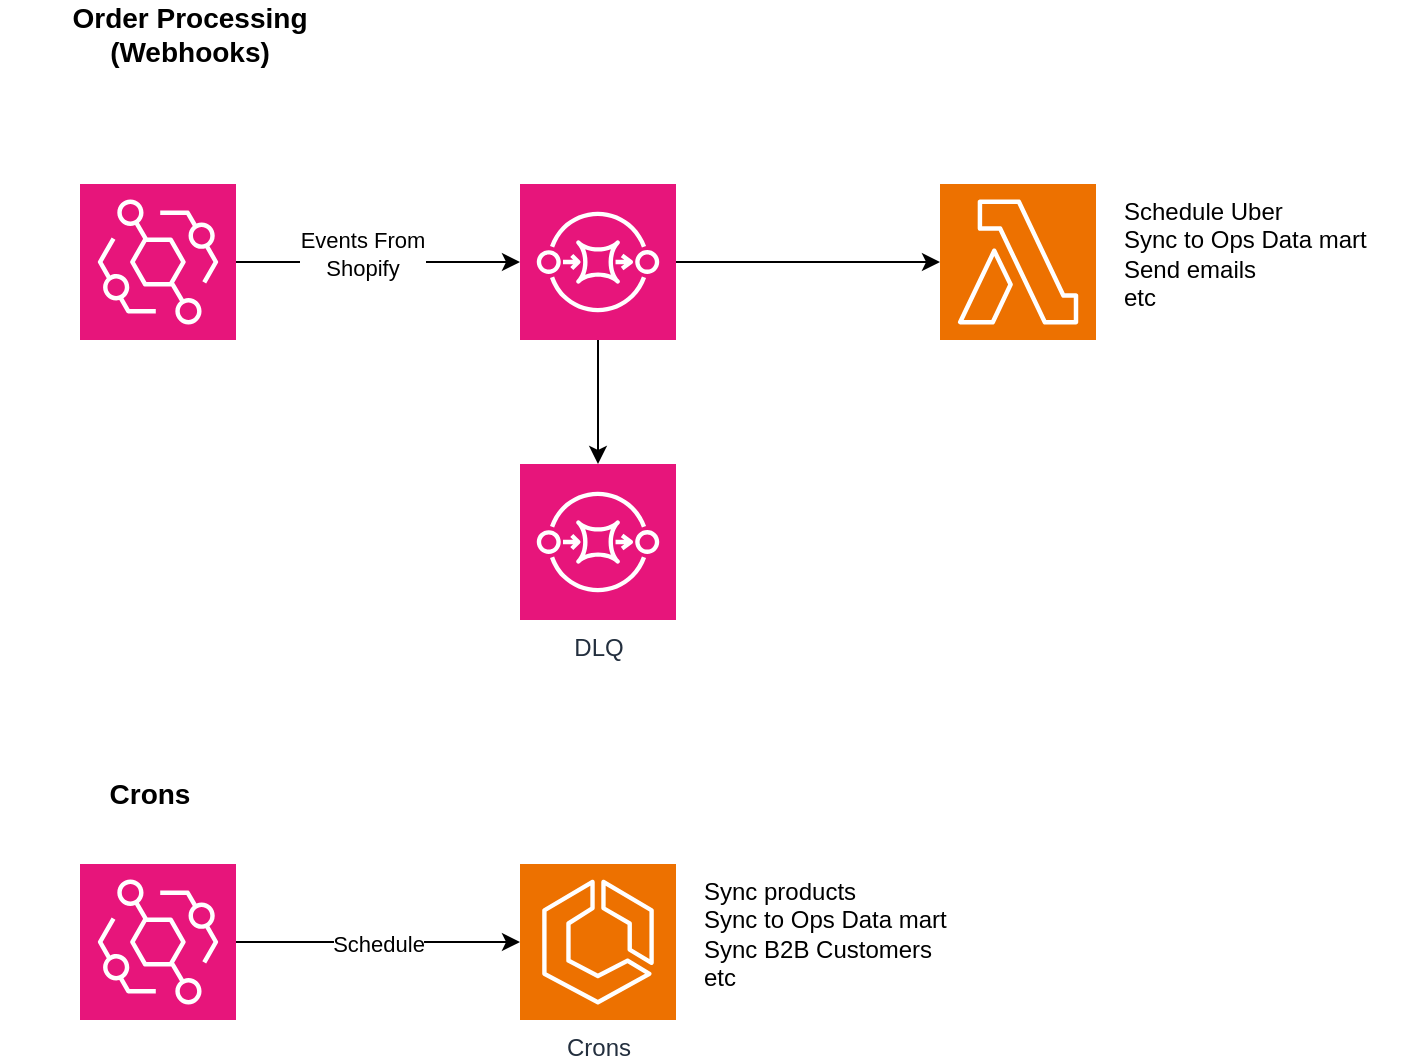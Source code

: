 <mxfile version="26.0.5">
  <diagram name="Page-1" id="9_rbXQzbuap2uXvsenaV">
    <mxGraphModel dx="1562" dy="789" grid="1" gridSize="10" guides="1" tooltips="1" connect="1" arrows="1" fold="1" page="1" pageScale="1" pageWidth="850" pageHeight="1100" math="0" shadow="0">
      <root>
        <mxCell id="0" />
        <mxCell id="1" parent="0" />
        <mxCell id="aOHqKR-cxFEY5PxNS0s0-2" value="&lt;font style=&quot;font-size: 14px;&quot;&gt;&lt;b&gt;Order Processing (Webhooks)&lt;/b&gt;&lt;/font&gt;" style="text;html=1;align=center;verticalAlign=middle;whiteSpace=wrap;rounded=0;" vertex="1" parent="1">
          <mxGeometry x="60" y="50" width="150" height="30" as="geometry" />
        </mxCell>
        <mxCell id="aOHqKR-cxFEY5PxNS0s0-3" value="" style="sketch=0;points=[[0,0,0],[0.25,0,0],[0.5,0,0],[0.75,0,0],[1,0,0],[0,1,0],[0.25,1,0],[0.5,1,0],[0.75,1,0],[1,1,0],[0,0.25,0],[0,0.5,0],[0,0.75,0],[1,0.25,0],[1,0.5,0],[1,0.75,0]];outlineConnect=0;fontColor=#232F3E;fillColor=#E7157B;strokeColor=#ffffff;dashed=0;verticalLabelPosition=bottom;verticalAlign=top;align=center;html=1;fontSize=12;fontStyle=0;aspect=fixed;shape=mxgraph.aws4.resourceIcon;resIcon=mxgraph.aws4.eventbridge;" vertex="1" parent="1">
          <mxGeometry x="80" y="140" width="78" height="78" as="geometry" />
        </mxCell>
        <mxCell id="aOHqKR-cxFEY5PxNS0s0-9" style="edgeStyle=orthogonalEdgeStyle;rounded=0;orthogonalLoop=1;jettySize=auto;html=1;" edge="1" parent="1" source="aOHqKR-cxFEY5PxNS0s0-4" target="aOHqKR-cxFEY5PxNS0s0-5">
          <mxGeometry relative="1" as="geometry" />
        </mxCell>
        <mxCell id="aOHqKR-cxFEY5PxNS0s0-4" value="" style="sketch=0;points=[[0,0,0],[0.25,0,0],[0.5,0,0],[0.75,0,0],[1,0,0],[0,1,0],[0.25,1,0],[0.5,1,0],[0.75,1,0],[1,1,0],[0,0.25,0],[0,0.5,0],[0,0.75,0],[1,0.25,0],[1,0.5,0],[1,0.75,0]];outlineConnect=0;fontColor=#232F3E;fillColor=#E7157B;strokeColor=#ffffff;dashed=0;verticalLabelPosition=bottom;verticalAlign=top;align=center;html=1;fontSize=12;fontStyle=0;aspect=fixed;shape=mxgraph.aws4.resourceIcon;resIcon=mxgraph.aws4.sqs;" vertex="1" parent="1">
          <mxGeometry x="300" y="140" width="78" height="78" as="geometry" />
        </mxCell>
        <mxCell id="aOHqKR-cxFEY5PxNS0s0-5" value="DLQ" style="sketch=0;points=[[0,0,0],[0.25,0,0],[0.5,0,0],[0.75,0,0],[1,0,0],[0,1,0],[0.25,1,0],[0.5,1,0],[0.75,1,0],[1,1,0],[0,0.25,0],[0,0.5,0],[0,0.75,0],[1,0.25,0],[1,0.5,0],[1,0.75,0]];outlineConnect=0;fontColor=#232F3E;fillColor=#E7157B;strokeColor=#ffffff;dashed=0;verticalLabelPosition=bottom;verticalAlign=top;align=center;html=1;fontSize=12;fontStyle=0;aspect=fixed;shape=mxgraph.aws4.resourceIcon;resIcon=mxgraph.aws4.sqs;" vertex="1" parent="1">
          <mxGeometry x="300" y="280" width="78" height="78" as="geometry" />
        </mxCell>
        <mxCell id="aOHqKR-cxFEY5PxNS0s0-6" value="" style="sketch=0;points=[[0,0,0],[0.25,0,0],[0.5,0,0],[0.75,0,0],[1,0,0],[0,1,0],[0.25,1,0],[0.5,1,0],[0.75,1,0],[1,1,0],[0,0.25,0],[0,0.5,0],[0,0.75,0],[1,0.25,0],[1,0.5,0],[1,0.75,0]];outlineConnect=0;fontColor=#232F3E;fillColor=#ED7100;strokeColor=#ffffff;dashed=0;verticalLabelPosition=bottom;verticalAlign=top;align=center;html=1;fontSize=12;fontStyle=0;aspect=fixed;shape=mxgraph.aws4.resourceIcon;resIcon=mxgraph.aws4.lambda;" vertex="1" parent="1">
          <mxGeometry x="510" y="140" width="78" height="78" as="geometry" />
        </mxCell>
        <mxCell id="aOHqKR-cxFEY5PxNS0s0-7" style="edgeStyle=orthogonalEdgeStyle;rounded=0;orthogonalLoop=1;jettySize=auto;html=1;entryX=0;entryY=0.5;entryDx=0;entryDy=0;entryPerimeter=0;" edge="1" parent="1" source="aOHqKR-cxFEY5PxNS0s0-3" target="aOHqKR-cxFEY5PxNS0s0-4">
          <mxGeometry relative="1" as="geometry" />
        </mxCell>
        <mxCell id="aOHqKR-cxFEY5PxNS0s0-18" value="Events From&lt;div&gt;Shopify&lt;/div&gt;" style="edgeLabel;html=1;align=center;verticalAlign=middle;resizable=0;points=[];" vertex="1" connectable="0" parent="aOHqKR-cxFEY5PxNS0s0-7">
          <mxGeometry x="-0.11" y="4" relative="1" as="geometry">
            <mxPoint as="offset" />
          </mxGeometry>
        </mxCell>
        <mxCell id="aOHqKR-cxFEY5PxNS0s0-8" style="edgeStyle=orthogonalEdgeStyle;rounded=0;orthogonalLoop=1;jettySize=auto;html=1;entryX=0;entryY=0.5;entryDx=0;entryDy=0;entryPerimeter=0;" edge="1" parent="1" source="aOHqKR-cxFEY5PxNS0s0-4" target="aOHqKR-cxFEY5PxNS0s0-6">
          <mxGeometry relative="1" as="geometry" />
        </mxCell>
        <mxCell id="aOHqKR-cxFEY5PxNS0s0-10" value="&lt;span style=&quot;font-size: 14px;&quot;&gt;&lt;b&gt;Crons&lt;/b&gt;&lt;/span&gt;" style="text;html=1;align=center;verticalAlign=middle;whiteSpace=wrap;rounded=0;" vertex="1" parent="1">
          <mxGeometry x="40" y="430" width="150" height="30" as="geometry" />
        </mxCell>
        <mxCell id="aOHqKR-cxFEY5PxNS0s0-11" value="" style="sketch=0;points=[[0,0,0],[0.25,0,0],[0.5,0,0],[0.75,0,0],[1,0,0],[0,1,0],[0.25,1,0],[0.5,1,0],[0.75,1,0],[1,1,0],[0,0.25,0],[0,0.5,0],[0,0.75,0],[1,0.25,0],[1,0.5,0],[1,0.75,0]];outlineConnect=0;fontColor=#232F3E;fillColor=#E7157B;strokeColor=#ffffff;dashed=0;verticalLabelPosition=bottom;verticalAlign=top;align=center;html=1;fontSize=12;fontStyle=0;aspect=fixed;shape=mxgraph.aws4.resourceIcon;resIcon=mxgraph.aws4.eventbridge;" vertex="1" parent="1">
          <mxGeometry x="80" y="480" width="78" height="78" as="geometry" />
        </mxCell>
        <mxCell id="aOHqKR-cxFEY5PxNS0s0-16" value="Schedule" style="edgeStyle=orthogonalEdgeStyle;rounded=0;orthogonalLoop=1;jettySize=auto;html=1;entryX=0;entryY=0.5;entryDx=0;entryDy=0;entryPerimeter=0;" edge="1" parent="1" source="aOHqKR-cxFEY5PxNS0s0-11">
          <mxGeometry relative="1" as="geometry">
            <mxPoint x="300" y="519" as="targetPoint" />
          </mxGeometry>
        </mxCell>
        <mxCell id="aOHqKR-cxFEY5PxNS0s0-20" value="Crons" style="sketch=0;points=[[0,0,0],[0.25,0,0],[0.5,0,0],[0.75,0,0],[1,0,0],[0,1,0],[0.25,1,0],[0.5,1,0],[0.75,1,0],[1,1,0],[0,0.25,0],[0,0.5,0],[0,0.75,0],[1,0.25,0],[1,0.5,0],[1,0.75,0]];outlineConnect=0;fontColor=#232F3E;fillColor=#ED7100;strokeColor=#ffffff;dashed=0;verticalLabelPosition=bottom;verticalAlign=top;align=center;html=1;fontSize=12;fontStyle=0;aspect=fixed;shape=mxgraph.aws4.resourceIcon;resIcon=mxgraph.aws4.ecs;" vertex="1" parent="1">
          <mxGeometry x="300" y="480" width="78" height="78" as="geometry" />
        </mxCell>
        <mxCell id="aOHqKR-cxFEY5PxNS0s0-21" value="Schedule Uber&lt;div&gt;Sync to Ops Data mart&lt;/div&gt;&lt;div&gt;Send emails&lt;/div&gt;&lt;div&gt;etc&lt;/div&gt;" style="text;html=1;align=left;verticalAlign=middle;whiteSpace=wrap;rounded=0;" vertex="1" parent="1">
          <mxGeometry x="600" y="150" width="140" height="50" as="geometry" />
        </mxCell>
        <mxCell id="aOHqKR-cxFEY5PxNS0s0-22" value="Sync products&lt;br&gt;&lt;div&gt;Sync to Ops Data mart&lt;/div&gt;&lt;div&gt;&lt;span style=&quot;background-color: transparent; color: light-dark(rgb(0, 0, 0), rgb(255, 255, 255));&quot;&gt;Sync B2B Customers&lt;/span&gt;&lt;/div&gt;&lt;div&gt;&lt;span style=&quot;background-color: transparent; color: light-dark(rgb(0, 0, 0), rgb(255, 255, 255));&quot;&gt;etc&lt;/span&gt;&lt;/div&gt;" style="text;html=1;align=left;verticalAlign=middle;whiteSpace=wrap;rounded=0;" vertex="1" parent="1">
          <mxGeometry x="390" y="490" width="140" height="50" as="geometry" />
        </mxCell>
      </root>
    </mxGraphModel>
  </diagram>
</mxfile>

